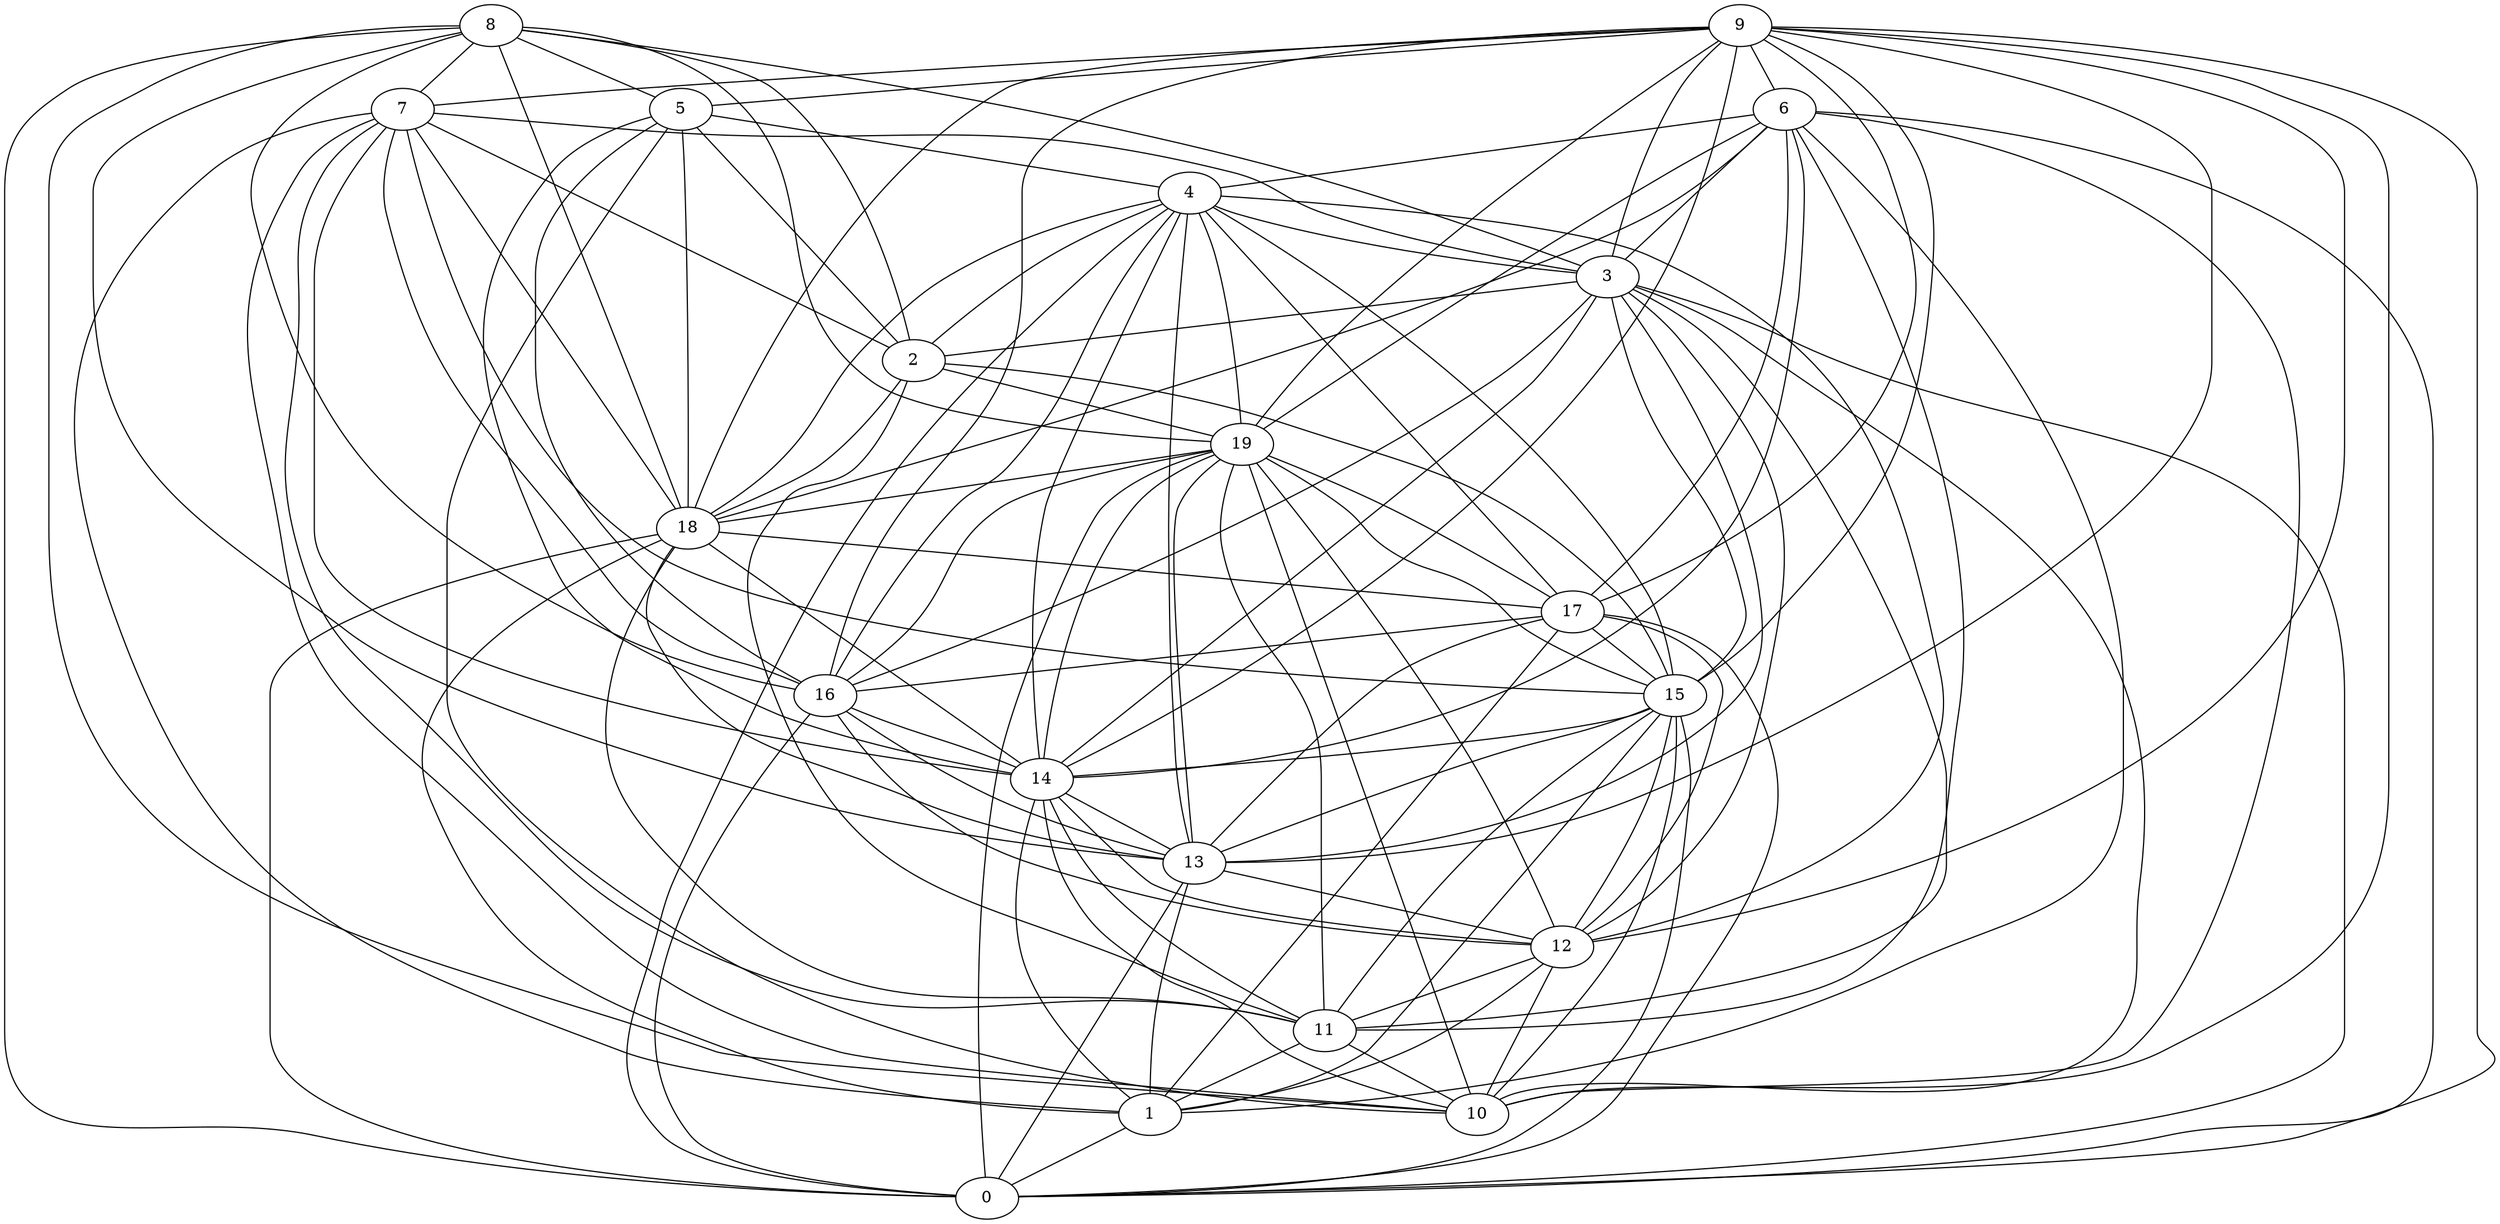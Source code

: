 digraph GG_graph {

subgraph G_graph {
edge [color = black]
"7" -> "18" [dir = none]
"7" -> "14" [dir = none]
"7" -> "15" [dir = none]
"17" -> "0" [dir = none]
"17" -> "15" [dir = none]
"17" -> "13" [dir = none]
"14" -> "10" [dir = none]
"14" -> "12" [dir = none]
"2" -> "11" [dir = none]
"2" -> "18" [dir = none]
"8" -> "2" [dir = none]
"8" -> "7" [dir = none]
"8" -> "10" [dir = none]
"8" -> "18" [dir = none]
"8" -> "5" [dir = none]
"5" -> "18" [dir = none]
"5" -> "4" [dir = none]
"5" -> "2" [dir = none]
"5" -> "16" [dir = none]
"18" -> "11" [dir = none]
"18" -> "13" [dir = none]
"18" -> "14" [dir = none]
"16" -> "14" [dir = none]
"3" -> "13" [dir = none]
"3" -> "14" [dir = none]
"3" -> "12" [dir = none]
"3" -> "11" [dir = none]
"3" -> "15" [dir = none]
"3" -> "0" [dir = none]
"9" -> "19" [dir = none]
"9" -> "0" [dir = none]
"9" -> "15" [dir = none]
"9" -> "10" [dir = none]
"9" -> "5" [dir = none]
"9" -> "3" [dir = none]
"9" -> "18" [dir = none]
"9" -> "12" [dir = none]
"9" -> "6" [dir = none]
"19" -> "16" [dir = none]
"19" -> "0" [dir = none]
"19" -> "15" [dir = none]
"19" -> "18" [dir = none]
"6" -> "11" [dir = none]
"6" -> "17" [dir = none]
"6" -> "4" [dir = none]
"6" -> "19" [dir = none]
"6" -> "18" [dir = none]
"6" -> "14" [dir = none]
"12" -> "1" [dir = none]
"4" -> "14" [dir = none]
"4" -> "2" [dir = none]
"4" -> "15" [dir = none]
"4" -> "0" [dir = none]
"15" -> "10" [dir = none]
"15" -> "1" [dir = none]
"15" -> "11" [dir = none]
"13" -> "1" [dir = none]
"8" -> "19" [dir = none]
"16" -> "0" [dir = none]
"17" -> "12" [dir = none]
"6" -> "0" [dir = none]
"16" -> "13" [dir = none]
"8" -> "0" [dir = none]
"7" -> "11" [dir = none]
"11" -> "10" [dir = none]
"7" -> "10" [dir = none]
"8" -> "16" [dir = none]
"4" -> "17" [dir = none]
"19" -> "10" [dir = none]
"17" -> "1" [dir = none]
"14" -> "13" [dir = none]
"4" -> "19" [dir = none]
"15" -> "13" [dir = none]
"14" -> "11" [dir = none]
"11" -> "1" [dir = none]
"13" -> "0" [dir = none]
"5" -> "10" [dir = none]
"2" -> "15" [dir = none]
"7" -> "3" [dir = none]
"7" -> "1" [dir = none]
"6" -> "3" [dir = none]
"3" -> "16" [dir = none]
"4" -> "13" [dir = none]
"18" -> "0" [dir = none]
"19" -> "12" [dir = none]
"17" -> "16" [dir = none]
"18" -> "17" [dir = none]
"4" -> "16" [dir = none]
"13" -> "12" [dir = none]
"9" -> "16" [dir = none]
"7" -> "16" [dir = none]
"8" -> "3" [dir = none]
"6" -> "1" [dir = none]
"9" -> "7" [dir = none]
"18" -> "1" [dir = none]
"8" -> "13" [dir = none]
"15" -> "12" [dir = none]
"3" -> "10" [dir = none]
"1" -> "0" [dir = none]
"19" -> "14" [dir = none]
"15" -> "14" [dir = none]
"15" -> "0" [dir = none]
"12" -> "11" [dir = none]
"5" -> "14" [dir = none]
"19" -> "17" [dir = none]
"2" -> "19" [dir = none]
"19" -> "13" [dir = none]
"9" -> "17" [dir = none]
"14" -> "1" [dir = none]
"16" -> "12" [dir = none]
"4" -> "18" [dir = none]
"3" -> "2" [dir = none]
"4" -> "12" [dir = none]
"6" -> "10" [dir = none]
"9" -> "14" [dir = none]
"9" -> "13" [dir = none]
"12" -> "10" [dir = none]
"7" -> "2" [dir = none]
"19" -> "11" [dir = none]
"4" -> "3" [dir = none]
}

}
